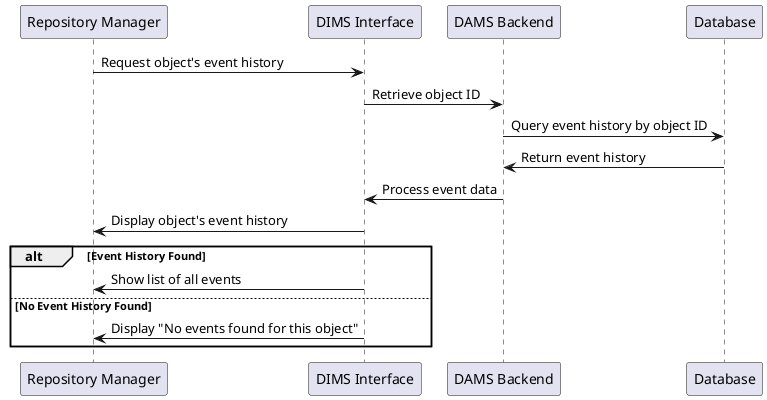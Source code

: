 @startuml
participant "Repository Manager" as RM
participant "DIMS Interface" as DIMS
participant "DAMS Backend" as DAMS
participant "Database" as DB

RM -> DIMS : Request object's event history
DIMS -> DAMS : Retrieve object ID
DAMS -> DB : Query event history by object ID
DB -> DAMS : Return event history
DAMS -> DIMS : Process event data
DIMS -> RM : Display object's event history

alt Event History Found
    DIMS -> RM : Show list of all events
else No Event History Found
    DIMS -> RM : Display "No events found for this object"
end
@enduml